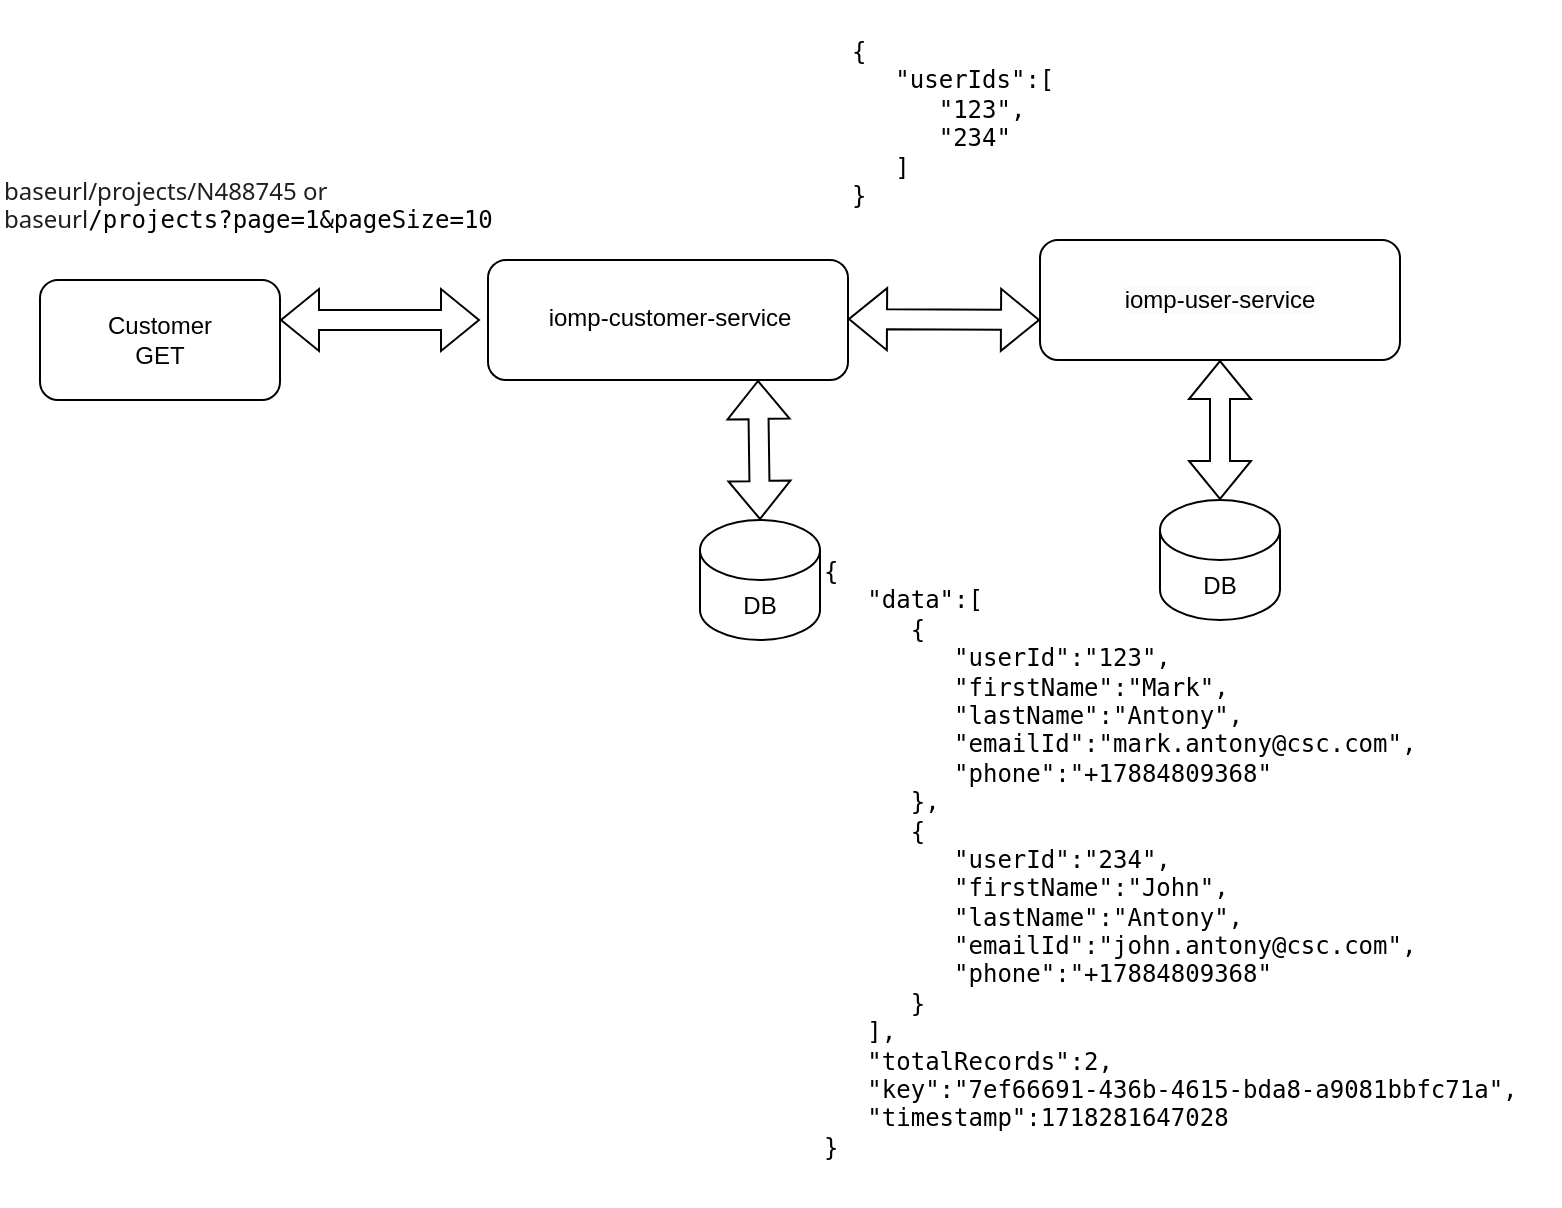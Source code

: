 <mxfile version="24.6.4" type="github">
  <diagram name="Page-1" id="xtAkr0Mzv2pfOTHbrs2E">
    <mxGraphModel dx="1026" dy="573" grid="1" gridSize="10" guides="1" tooltips="1" connect="1" arrows="1" fold="1" page="1" pageScale="1" pageWidth="827" pageHeight="1169" math="0" shadow="0">
      <root>
        <mxCell id="0" />
        <mxCell id="1" parent="0" />
        <mxCell id="UVaB0NfabzATz761gRpo-1" value="&lt;div&gt;Customer&lt;/div&gt;&lt;div&gt;GET&lt;/div&gt;" style="rounded=1;whiteSpace=wrap;html=1;" vertex="1" parent="1">
          <mxGeometry x="100" y="300" width="120" height="60" as="geometry" />
        </mxCell>
        <mxCell id="UVaB0NfabzATz761gRpo-2" value="" style="rounded=1;whiteSpace=wrap;html=1;" vertex="1" parent="1">
          <mxGeometry x="324" y="290" width="180" height="60" as="geometry" />
        </mxCell>
        <mxCell id="UVaB0NfabzATz761gRpo-3" value="iomp-customer-service" style="text;html=1;align=center;verticalAlign=middle;whiteSpace=wrap;rounded=0;" vertex="1" parent="1">
          <mxGeometry x="350" y="307.5" width="130" height="22.5" as="geometry" />
        </mxCell>
        <mxCell id="UVaB0NfabzATz761gRpo-4" value="" style="shape=flexArrow;endArrow=classic;startArrow=classic;html=1;rounded=0;" edge="1" parent="1">
          <mxGeometry width="100" height="100" relative="1" as="geometry">
            <mxPoint x="220" y="320" as="sourcePoint" />
            <mxPoint x="320" y="320" as="targetPoint" />
          </mxGeometry>
        </mxCell>
        <mxCell id="UVaB0NfabzATz761gRpo-5" value="" style="shape=flexArrow;endArrow=classic;startArrow=classic;html=1;rounded=0;" edge="1" parent="1">
          <mxGeometry width="100" height="100" relative="1" as="geometry">
            <mxPoint x="504" y="319.5" as="sourcePoint" />
            <mxPoint x="600" y="320" as="targetPoint" />
          </mxGeometry>
        </mxCell>
        <mxCell id="UVaB0NfabzATz761gRpo-6" value="DB" style="shape=cylinder3;whiteSpace=wrap;html=1;boundedLbl=1;backgroundOutline=1;size=15;" vertex="1" parent="1">
          <mxGeometry x="430" y="420" width="60" height="60" as="geometry" />
        </mxCell>
        <mxCell id="UVaB0NfabzATz761gRpo-7" value="&lt;pre style=&quot;margin-top: 0px;&quot;&gt;&lt;pre&gt;&lt;pre&gt;&lt;pre&gt;&lt;span dir=&quot;ltr&quot; class=&quot;ui-provider a b c d e f g h i j k l m n o p q r s t u v w x y z ab ac ae af ag ah ai aj ak&quot;&gt;&lt;pre&gt;&lt;span style=&quot;color: rgb(31, 31, 31); font-family: system-ui, sans-serif; white-space: normal; background-color: rgb(255, 255, 255);&quot;&gt;baseurl/projects/N488745 or baseurl&lt;/span&gt;/projects?page=1&amp;amp;pageSize=10&lt;br&gt;&lt;/pre&gt;&lt;/span&gt;&lt;/pre&gt;&lt;/pre&gt;&lt;/pre&gt;&lt;/pre&gt;" style="text;html=1;whiteSpace=wrap;overflow=hidden;rounded=0;align=left;" vertex="1" parent="1">
          <mxGeometry x="80" y="230" width="360" height="60" as="geometry" />
        </mxCell>
        <mxCell id="UVaB0NfabzATz761gRpo-8" value="&lt;span style=&quot;color: rgb(0, 0, 0); font-family: Helvetica; font-size: 12px; font-style: normal; font-variant-ligatures: normal; font-variant-caps: normal; font-weight: 400; letter-spacing: normal; orphans: 2; text-align: center; text-indent: 0px; text-transform: none; widows: 2; word-spacing: 0px; -webkit-text-stroke-width: 0px; white-space: normal; background-color: rgb(251, 251, 251); text-decoration-thickness: initial; text-decoration-style: initial; text-decoration-color: initial; display: inline !important; float: none;&quot;&gt;iomp-user-service&lt;/span&gt;" style="rounded=1;whiteSpace=wrap;html=1;" vertex="1" parent="1">
          <mxGeometry x="600" y="280" width="180" height="60" as="geometry" />
        </mxCell>
        <mxCell id="UVaB0NfabzATz761gRpo-9" value="DB" style="shape=cylinder3;whiteSpace=wrap;html=1;boundedLbl=1;backgroundOutline=1;size=15;" vertex="1" parent="1">
          <mxGeometry x="660" y="410" width="60" height="60" as="geometry" />
        </mxCell>
        <mxCell id="UVaB0NfabzATz761gRpo-10" value="" style="shape=flexArrow;endArrow=classic;startArrow=classic;html=1;rounded=0;entryX=0.75;entryY=1;entryDx=0;entryDy=0;exitX=0.5;exitY=0;exitDx=0;exitDy=0;exitPerimeter=0;" edge="1" parent="1" source="UVaB0NfabzATz761gRpo-6" target="UVaB0NfabzATz761gRpo-2">
          <mxGeometry width="100" height="100" relative="1" as="geometry">
            <mxPoint x="450" y="390" as="sourcePoint" />
            <mxPoint x="550" y="290" as="targetPoint" />
          </mxGeometry>
        </mxCell>
        <mxCell id="UVaB0NfabzATz761gRpo-11" value="" style="shape=flexArrow;endArrow=classic;startArrow=classic;html=1;rounded=0;exitX=0.5;exitY=0;exitDx=0;exitDy=0;exitPerimeter=0;entryX=0.5;entryY=1;entryDx=0;entryDy=0;" edge="1" parent="1" source="UVaB0NfabzATz761gRpo-9" target="UVaB0NfabzATz761gRpo-8">
          <mxGeometry width="100" height="100" relative="1" as="geometry">
            <mxPoint x="470" y="430" as="sourcePoint" />
            <mxPoint x="550" y="370" as="targetPoint" />
          </mxGeometry>
        </mxCell>
        <mxCell id="UVaB0NfabzATz761gRpo-12" value="&lt;pre style=&quot;margin-top: 0px;&quot;&gt;&lt;pre&gt;&lt;pre&gt;&lt;pre&gt;&lt;span dir=&quot;ltr&quot; class=&quot;ui-provider a b c d e f g h i j k l m n o p q r s t u v w x y z ab ac ae af ag ah ai aj ak&quot;&gt;&lt;pre&gt;{&lt;br/&gt;   &quot;userIds&quot;:[&lt;br/&gt;      &quot;123&quot;,&lt;br/&gt;      &quot;234&quot;&lt;br/&gt;   ]&lt;br/&gt;}&lt;br&gt;&lt;/pre&gt;&lt;/span&gt;&lt;/pre&gt;&lt;/pre&gt;&lt;/pre&gt;&lt;/pre&gt;" style="text;html=1;whiteSpace=wrap;overflow=hidden;rounded=0;align=left;" vertex="1" parent="1">
          <mxGeometry x="504" y="160" width="300" height="120" as="geometry" />
        </mxCell>
        <mxCell id="UVaB0NfabzATz761gRpo-13" value="&lt;pre style=&quot;margin-top: 0px;&quot;&gt;&lt;pre&gt;&lt;pre&gt;&lt;pre&gt;&lt;span dir=&quot;ltr&quot; class=&quot;ui-provider a b c d e f g h i j k l m n o p q r s t u v w x y z ab ac ae af ag ah ai aj ak&quot;&gt;&lt;pre&gt;{&lt;br&gt;   &quot;data&quot;:[&lt;br&gt;      {&lt;br&gt;         &quot;userId&quot;:&quot;123&quot;,&lt;br&gt;         &quot;firstName&quot;:&quot;Mark&quot;,&lt;br&gt;         &quot;lastName&quot;:&quot;Antony&quot;,&lt;br&gt;         &quot;emailId&quot;:&quot;mark.antony@csc.com&quot;,&lt;br&gt;         &quot;phone&quot;:&quot;+17884809368&quot;&lt;br&gt;      },&lt;br&gt;      {&lt;br&gt;         &quot;userId&quot;:&quot;234&quot;,&lt;br&gt;         &quot;firstName&quot;:&quot;John&quot;,&lt;br&gt;         &quot;lastName&quot;:&quot;Antony&quot;,&lt;br&gt;         &quot;emailId&quot;:&quot;john.antony@csc.com&quot;,&lt;br&gt;         &quot;phone&quot;:&quot;+17884809368&quot;&lt;br&gt;      }&lt;br&gt;   ],&lt;br&gt;   &quot;totalRecords&quot;:2,&lt;br&gt;   &quot;key&quot;:&quot;7ef66691-436b-4615-bda8-a9081bbfc71a&quot;,&lt;br&gt;   &quot;timestamp&quot;:1718281647028&lt;br&gt;}&lt;br&gt;&lt;/pre&gt;&lt;/span&gt;&lt;/pre&gt;&lt;/pre&gt;&lt;/pre&gt;&lt;/pre&gt;" style="text;html=1;whiteSpace=wrap;overflow=hidden;rounded=0;align=left;" vertex="1" parent="1">
          <mxGeometry x="490" y="420" width="370" height="340" as="geometry" />
        </mxCell>
      </root>
    </mxGraphModel>
  </diagram>
</mxfile>
